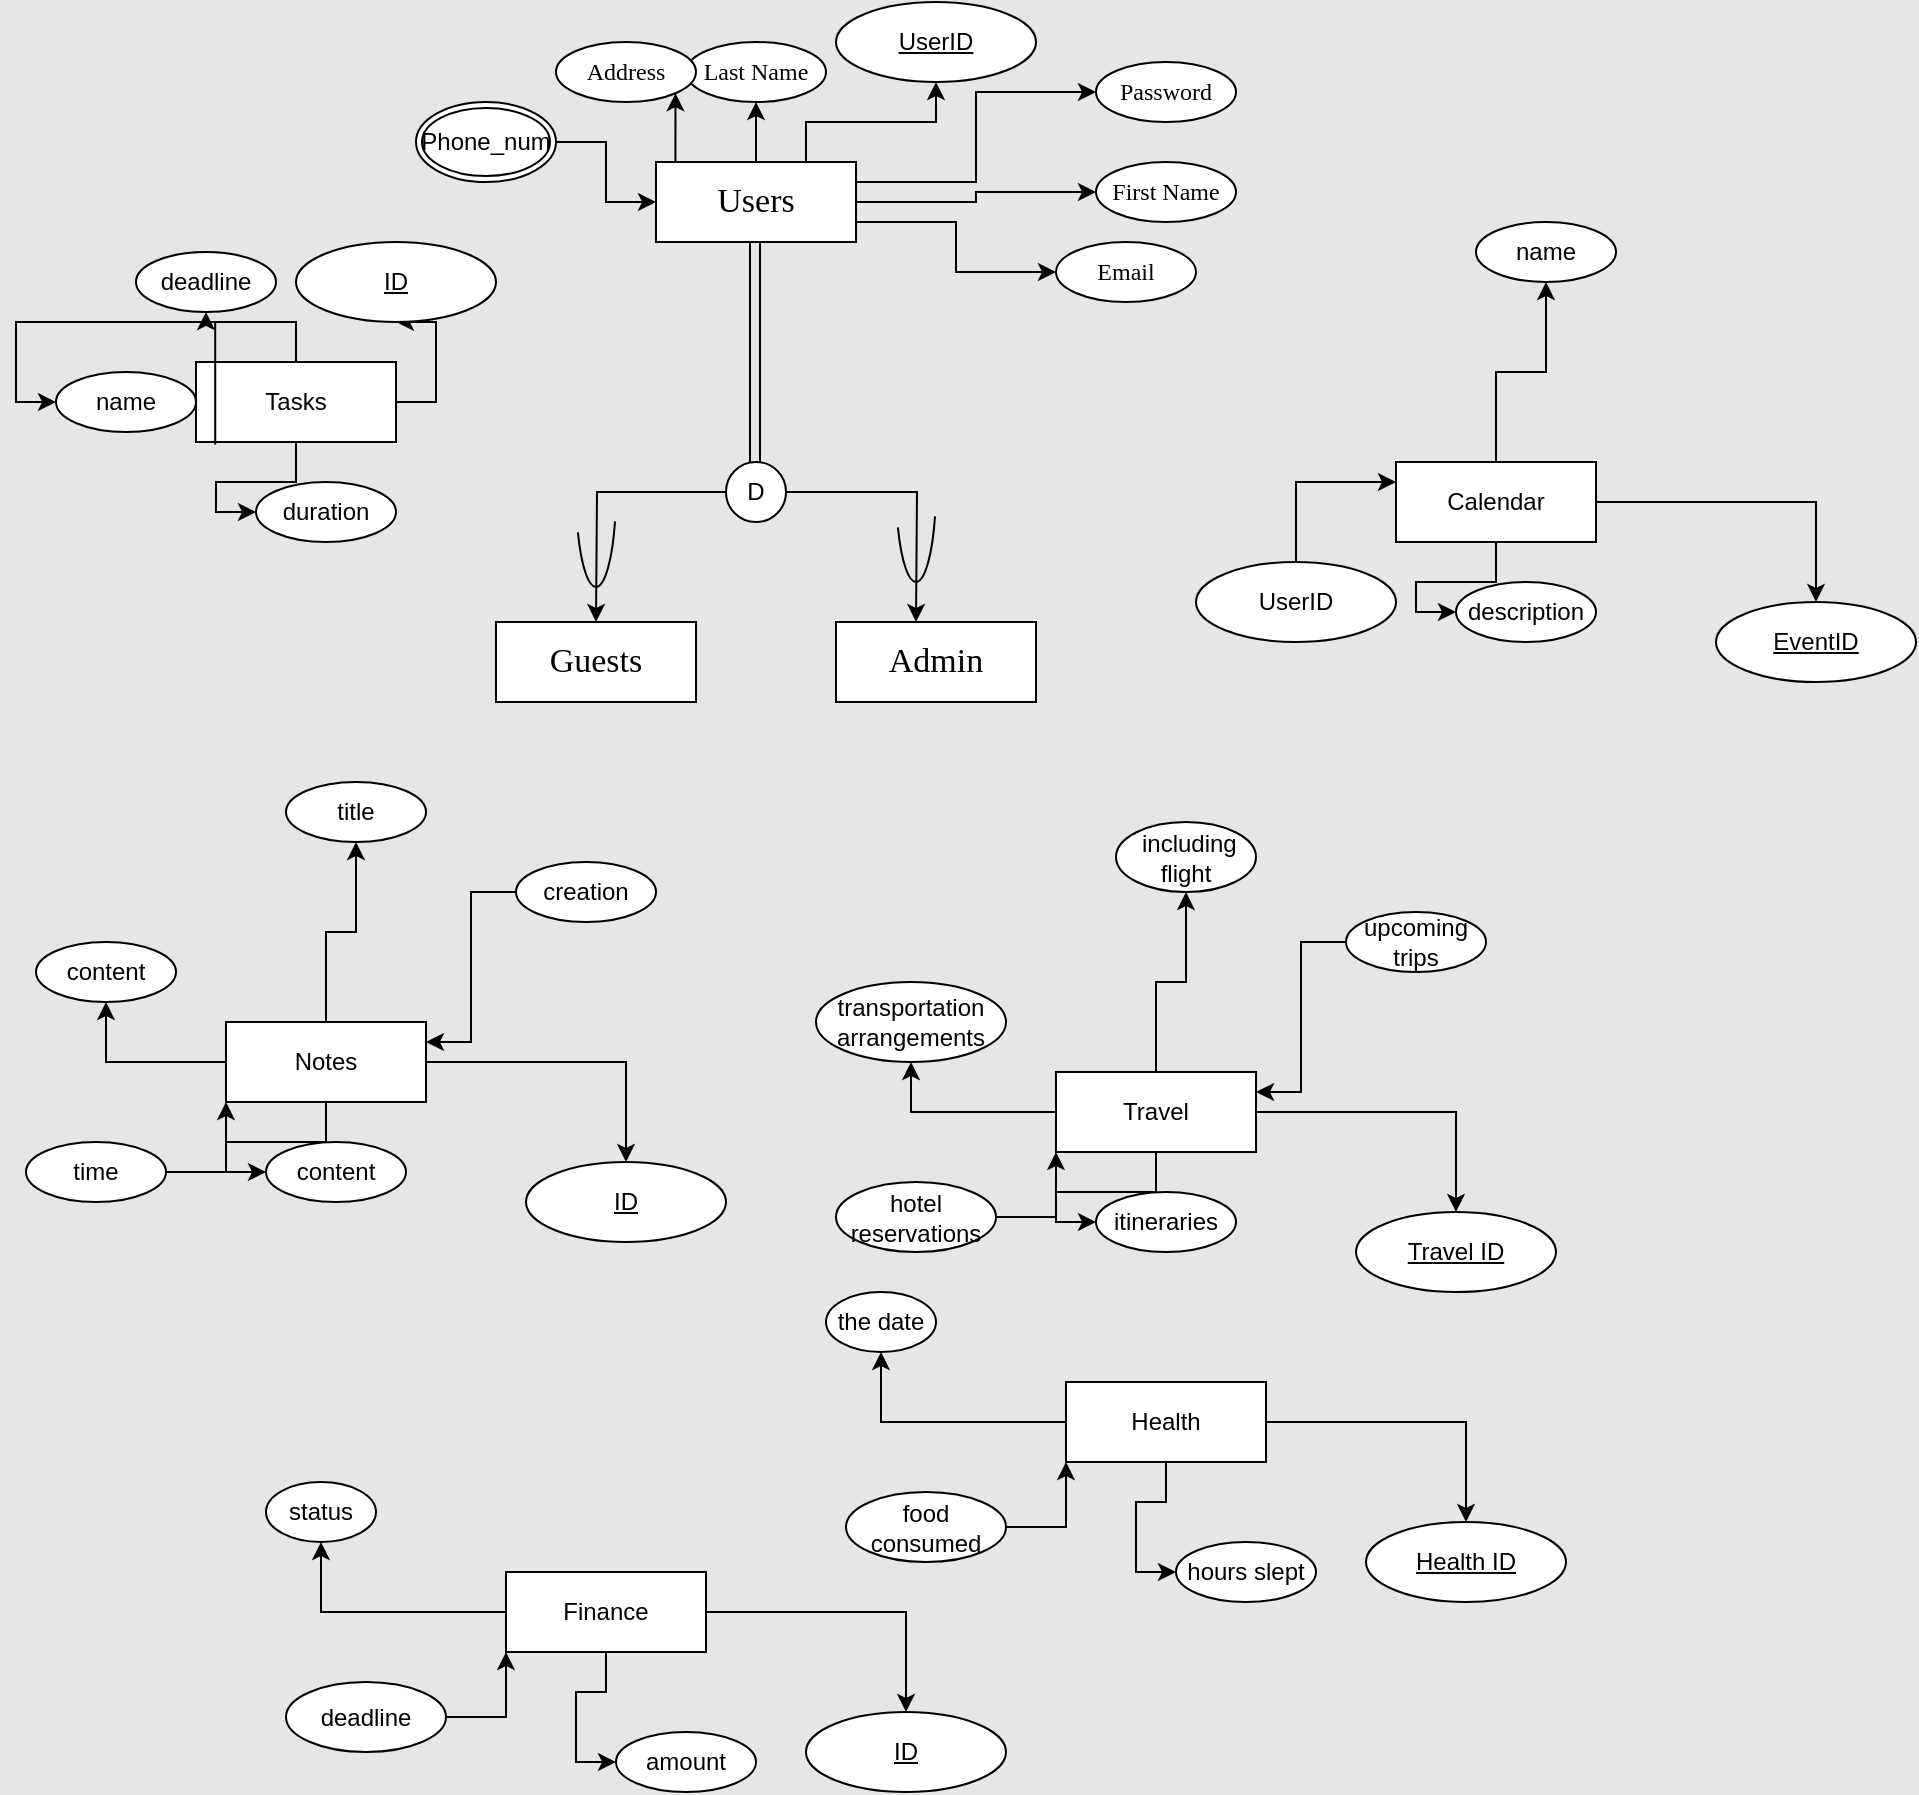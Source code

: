 <mxfile version="22.0.4" type="github">
  <diagram id="R2lEEEUBdFMjLlhIrx00" name="Page-1">
    <mxGraphModel dx="1050" dy="517" grid="1" gridSize="10" guides="1" tooltips="1" connect="1" arrows="1" fold="1" page="1" pageScale="1" pageWidth="850" pageHeight="1100" background="#E6E6E6" math="0" shadow="0" extFonts="Permanent Marker^https://fonts.googleapis.com/css?family=Permanent+Marker">
      <root>
        <mxCell id="0" />
        <mxCell id="1" parent="0" />
        <mxCell id="k20p0TnACm333v0Y0WnK-19" style="edgeStyle=orthogonalEdgeStyle;rounded=0;orthogonalLoop=1;jettySize=auto;html=1;" edge="1" parent="1" source="k20p0TnACm333v0Y0WnK-1" target="k20p0TnACm333v0Y0WnK-20">
          <mxGeometry relative="1" as="geometry">
            <mxPoint x="500" y="110" as="targetPoint" />
          </mxGeometry>
        </mxCell>
        <mxCell id="k20p0TnACm333v0Y0WnK-22" style="edgeStyle=orthogonalEdgeStyle;rounded=0;orthogonalLoop=1;jettySize=auto;html=1;entryX=0.5;entryY=1;entryDx=0;entryDy=0;" edge="1" parent="1" source="k20p0TnACm333v0Y0WnK-1" target="k20p0TnACm333v0Y0WnK-21">
          <mxGeometry relative="1" as="geometry" />
        </mxCell>
        <mxCell id="k20p0TnACm333v0Y0WnK-24" style="edgeStyle=orthogonalEdgeStyle;rounded=0;orthogonalLoop=1;jettySize=auto;html=1;exitX=0.25;exitY=0;exitDx=0;exitDy=0;entryX=1;entryY=1;entryDx=0;entryDy=0;" edge="1" parent="1" source="k20p0TnACm333v0Y0WnK-1" target="k20p0TnACm333v0Y0WnK-23">
          <mxGeometry relative="1" as="geometry" />
        </mxCell>
        <mxCell id="k20p0TnACm333v0Y0WnK-27" style="edgeStyle=orthogonalEdgeStyle;rounded=0;orthogonalLoop=1;jettySize=auto;html=1;exitX=1;exitY=0.75;exitDx=0;exitDy=0;entryX=0;entryY=0.5;entryDx=0;entryDy=0;" edge="1" parent="1" source="k20p0TnACm333v0Y0WnK-1" target="k20p0TnACm333v0Y0WnK-26">
          <mxGeometry relative="1" as="geometry" />
        </mxCell>
        <mxCell id="k20p0TnACm333v0Y0WnK-28" style="edgeStyle=orthogonalEdgeStyle;rounded=0;orthogonalLoop=1;jettySize=auto;html=1;exitX=1;exitY=0.25;exitDx=0;exitDy=0;entryX=0;entryY=0.5;entryDx=0;entryDy=0;" edge="1" parent="1" source="k20p0TnACm333v0Y0WnK-1" target="k20p0TnACm333v0Y0WnK-25">
          <mxGeometry relative="1" as="geometry" />
        </mxCell>
        <mxCell id="k20p0TnACm333v0Y0WnK-31" style="edgeStyle=orthogonalEdgeStyle;rounded=0;orthogonalLoop=1;jettySize=auto;html=1;exitX=0.75;exitY=0;exitDx=0;exitDy=0;" edge="1" parent="1" source="k20p0TnACm333v0Y0WnK-1" target="k20p0TnACm333v0Y0WnK-32">
          <mxGeometry relative="1" as="geometry">
            <mxPoint x="460" y="50" as="targetPoint" />
          </mxGeometry>
        </mxCell>
        <mxCell id="k20p0TnACm333v0Y0WnK-1" value="&lt;p&gt;&lt;font style=&quot;font-size: 17px;&quot; face=&quot;Georgia&quot;&gt;Users&lt;/font&gt;&lt;/p&gt;" style="whiteSpace=wrap;html=1;align=center;fillColor=#FFFFFF;" vertex="1" parent="1">
          <mxGeometry x="340" y="90" width="100" height="40" as="geometry" />
        </mxCell>
        <mxCell id="k20p0TnACm333v0Y0WnK-10" style="edgeStyle=orthogonalEdgeStyle;rounded=0;orthogonalLoop=1;jettySize=auto;html=1;" edge="1" parent="1" source="k20p0TnACm333v0Y0WnK-4">
          <mxGeometry relative="1" as="geometry">
            <mxPoint x="470" y="320" as="targetPoint" />
          </mxGeometry>
        </mxCell>
        <mxCell id="k20p0TnACm333v0Y0WnK-11" style="edgeStyle=orthogonalEdgeStyle;rounded=0;orthogonalLoop=1;jettySize=auto;html=1;exitX=0;exitY=0.5;exitDx=0;exitDy=0;" edge="1" parent="1" source="k20p0TnACm333v0Y0WnK-4">
          <mxGeometry relative="1" as="geometry">
            <mxPoint x="310" y="320" as="targetPoint" />
          </mxGeometry>
        </mxCell>
        <mxCell id="k20p0TnACm333v0Y0WnK-4" value="D" style="ellipse;whiteSpace=wrap;html=1;aspect=fixed;" vertex="1" parent="1">
          <mxGeometry x="375" y="240" width="30" height="30" as="geometry" />
        </mxCell>
        <mxCell id="k20p0TnACm333v0Y0WnK-5" value="" style="shape=link;html=1;rounded=0;width=5;" edge="1" parent="1">
          <mxGeometry width="100" relative="1" as="geometry">
            <mxPoint x="389.5" y="130" as="sourcePoint" />
            <mxPoint x="389.5" y="240" as="targetPoint" />
          </mxGeometry>
        </mxCell>
        <mxCell id="k20p0TnACm333v0Y0WnK-12" value="" style="verticalLabelPosition=bottom;verticalAlign=top;html=1;shape=mxgraph.basic.arc;startAngle=0.3;endAngle=0.68;" vertex="1" parent="1">
          <mxGeometry x="460" y="205" width="20" height="95" as="geometry" />
        </mxCell>
        <mxCell id="k20p0TnACm333v0Y0WnK-15" value="" style="verticalLabelPosition=bottom;verticalAlign=top;html=1;shape=mxgraph.basic.arc;startAngle=0.3;endAngle=0.68;" vertex="1" parent="1">
          <mxGeometry x="300" y="207.5" width="20" height="95" as="geometry" />
        </mxCell>
        <mxCell id="k20p0TnACm333v0Y0WnK-17" value="&lt;p&gt;&lt;font style=&quot;font-size: 17px;&quot; face=&quot;Georgia&quot;&gt;Guests&lt;/font&gt;&lt;/p&gt;" style="whiteSpace=wrap;html=1;align=center;fillColor=#FFFFFF;" vertex="1" parent="1">
          <mxGeometry x="260" y="320" width="100" height="40" as="geometry" />
        </mxCell>
        <mxCell id="k20p0TnACm333v0Y0WnK-18" value="&lt;p&gt;&lt;font style=&quot;font-size: 17px;&quot; face=&quot;Georgia&quot;&gt;Admin&lt;/font&gt;&lt;/p&gt;" style="whiteSpace=wrap;html=1;align=center;fillColor=#FFFFFF;" vertex="1" parent="1">
          <mxGeometry x="430" y="320" width="100" height="40" as="geometry" />
        </mxCell>
        <mxCell id="k20p0TnACm333v0Y0WnK-20" value="&lt;font face=&quot;Times New Roman&quot;&gt;First Name&lt;/font&gt;" style="ellipse;whiteSpace=wrap;html=1;align=center;" vertex="1" parent="1">
          <mxGeometry x="560" y="90" width="70" height="30" as="geometry" />
        </mxCell>
        <mxCell id="k20p0TnACm333v0Y0WnK-21" value="&lt;font face=&quot;Times New Roman&quot;&gt;Last Name&lt;/font&gt;" style="ellipse;whiteSpace=wrap;html=1;align=center;" vertex="1" parent="1">
          <mxGeometry x="355" y="30" width="70" height="30" as="geometry" />
        </mxCell>
        <mxCell id="k20p0TnACm333v0Y0WnK-23" value="&lt;font face=&quot;Times New Roman&quot;&gt;Address&lt;/font&gt;" style="ellipse;whiteSpace=wrap;html=1;align=center;" vertex="1" parent="1">
          <mxGeometry x="290" y="30" width="70" height="30" as="geometry" />
        </mxCell>
        <mxCell id="k20p0TnACm333v0Y0WnK-25" value="&lt;font face=&quot;Times New Roman&quot;&gt;Password&lt;/font&gt;" style="ellipse;whiteSpace=wrap;html=1;align=center;" vertex="1" parent="1">
          <mxGeometry x="560" y="40" width="70" height="30" as="geometry" />
        </mxCell>
        <mxCell id="k20p0TnACm333v0Y0WnK-26" value="&lt;font face=&quot;Times New Roman&quot;&gt;Email&lt;/font&gt;" style="ellipse;whiteSpace=wrap;html=1;align=center;" vertex="1" parent="1">
          <mxGeometry x="540" y="130" width="70" height="30" as="geometry" />
        </mxCell>
        <mxCell id="k20p0TnACm333v0Y0WnK-30" style="edgeStyle=orthogonalEdgeStyle;rounded=0;orthogonalLoop=1;jettySize=auto;html=1;exitX=1;exitY=0.5;exitDx=0;exitDy=0;" edge="1" parent="1" source="k20p0TnACm333v0Y0WnK-29" target="k20p0TnACm333v0Y0WnK-1">
          <mxGeometry relative="1" as="geometry" />
        </mxCell>
        <mxCell id="k20p0TnACm333v0Y0WnK-29" value="Phone_num" style="ellipse;shape=doubleEllipse;margin=3;whiteSpace=wrap;html=1;align=center;" vertex="1" parent="1">
          <mxGeometry x="220" y="60" width="70" height="40" as="geometry" />
        </mxCell>
        <mxCell id="k20p0TnACm333v0Y0WnK-32" value="UserID " style="ellipse;whiteSpace=wrap;html=1;align=center;fontStyle=4;" vertex="1" parent="1">
          <mxGeometry x="430" y="10" width="100" height="40" as="geometry" />
        </mxCell>
        <mxCell id="k20p0TnACm333v0Y0WnK-33" value="&lt;p style=&quot;line-height: 240%;&quot;&gt;Tasks&lt;br&gt;&lt;/p&gt;" style="whiteSpace=wrap;html=1;align=center;fillColor=#FFFFFF;" vertex="1" parent="1">
          <mxGeometry x="110" y="190" width="100" height="40" as="geometry" />
        </mxCell>
        <mxCell id="k20p0TnACm333v0Y0WnK-36" style="edgeStyle=orthogonalEdgeStyle;rounded=0;orthogonalLoop=1;jettySize=auto;html=1;exitX=1;exitY=0.5;exitDx=0;exitDy=0;" edge="1" parent="1" target="k20p0TnACm333v0Y0WnK-37" source="k20p0TnACm333v0Y0WnK-33">
          <mxGeometry relative="1" as="geometry">
            <mxPoint x="275" y="190" as="targetPoint" />
            <mxPoint x="230" y="230" as="sourcePoint" />
          </mxGeometry>
        </mxCell>
        <mxCell id="k20p0TnACm333v0Y0WnK-37" value="ID " style="ellipse;whiteSpace=wrap;html=1;align=center;fontStyle=4;" vertex="1" parent="1">
          <mxGeometry x="160" y="130" width="100" height="40" as="geometry" />
        </mxCell>
        <mxCell id="k20p0TnACm333v0Y0WnK-38" style="edgeStyle=orthogonalEdgeStyle;rounded=0;orthogonalLoop=1;jettySize=auto;html=1;" edge="1" parent="1" target="k20p0TnACm333v0Y0WnK-41" source="k20p0TnACm333v0Y0WnK-33">
          <mxGeometry relative="1" as="geometry">
            <mxPoint x="-10" y="130" as="targetPoint" />
            <mxPoint x="105" y="260" as="sourcePoint" />
          </mxGeometry>
        </mxCell>
        <mxCell id="k20p0TnACm333v0Y0WnK-39" style="edgeStyle=orthogonalEdgeStyle;rounded=0;orthogonalLoop=1;jettySize=auto;html=1;entryX=0;entryY=0.5;entryDx=0;entryDy=0;" edge="1" parent="1" target="k20p0TnACm333v0Y0WnK-43" source="k20p0TnACm333v0Y0WnK-33">
          <mxGeometry relative="1" as="geometry">
            <mxPoint x="80" y="220" as="sourcePoint" />
          </mxGeometry>
        </mxCell>
        <mxCell id="k20p0TnACm333v0Y0WnK-40" style="edgeStyle=orthogonalEdgeStyle;rounded=0;orthogonalLoop=1;jettySize=auto;html=1;entryX=0;entryY=0.5;entryDx=0;entryDy=0;exitX=0.096;exitY=1.03;exitDx=0;exitDy=0;exitPerimeter=0;" edge="1" parent="1" target="k20p0TnACm333v0Y0WnK-42" source="k20p0TnACm333v0Y0WnK-33">
          <mxGeometry relative="1" as="geometry">
            <mxPoint x="30" y="240" as="sourcePoint" />
          </mxGeometry>
        </mxCell>
        <mxCell id="k20p0TnACm333v0Y0WnK-41" value="deadline" style="ellipse;whiteSpace=wrap;html=1;align=center;" vertex="1" parent="1">
          <mxGeometry x="80" y="135" width="70" height="30" as="geometry" />
        </mxCell>
        <mxCell id="k20p0TnACm333v0Y0WnK-42" value="name" style="ellipse;whiteSpace=wrap;html=1;align=center;" vertex="1" parent="1">
          <mxGeometry x="40" y="195" width="70" height="30" as="geometry" />
        </mxCell>
        <mxCell id="k20p0TnACm333v0Y0WnK-43" value="duration" style="ellipse;whiteSpace=wrap;html=1;align=center;" vertex="1" parent="1">
          <mxGeometry x="140" y="250" width="70" height="30" as="geometry" />
        </mxCell>
        <mxCell id="k20p0TnACm333v0Y0WnK-44" value="&lt;p style=&quot;line-height: 240%;&quot;&gt;Calendar&lt;br&gt;&lt;/p&gt;" style="whiteSpace=wrap;html=1;align=center;fillColor=#FFFFFF;" vertex="1" parent="1">
          <mxGeometry x="710" y="240" width="100" height="40" as="geometry" />
        </mxCell>
        <mxCell id="k20p0TnACm333v0Y0WnK-45" style="edgeStyle=orthogonalEdgeStyle;rounded=0;orthogonalLoop=1;jettySize=auto;html=1;exitX=1;exitY=0.5;exitDx=0;exitDy=0;" edge="1" parent="1" source="k20p0TnACm333v0Y0WnK-44" target="k20p0TnACm333v0Y0WnK-46">
          <mxGeometry relative="1" as="geometry">
            <mxPoint x="875" y="240" as="targetPoint" />
            <mxPoint x="830" y="280" as="sourcePoint" />
          </mxGeometry>
        </mxCell>
        <mxCell id="k20p0TnACm333v0Y0WnK-46" value="EventID" style="ellipse;whiteSpace=wrap;html=1;align=center;fontStyle=4;" vertex="1" parent="1">
          <mxGeometry x="870" y="310" width="100" height="40" as="geometry" />
        </mxCell>
        <mxCell id="k20p0TnACm333v0Y0WnK-47" style="edgeStyle=orthogonalEdgeStyle;rounded=0;orthogonalLoop=1;jettySize=auto;html=1;" edge="1" parent="1" source="k20p0TnACm333v0Y0WnK-44" target="k20p0TnACm333v0Y0WnK-50">
          <mxGeometry relative="1" as="geometry">
            <mxPoint x="590" y="180" as="targetPoint" />
            <mxPoint x="705" y="310" as="sourcePoint" />
          </mxGeometry>
        </mxCell>
        <mxCell id="k20p0TnACm333v0Y0WnK-48" style="edgeStyle=orthogonalEdgeStyle;rounded=0;orthogonalLoop=1;jettySize=auto;html=1;entryX=0;entryY=0.5;entryDx=0;entryDy=0;" edge="1" parent="1" source="k20p0TnACm333v0Y0WnK-44" target="k20p0TnACm333v0Y0WnK-52">
          <mxGeometry relative="1" as="geometry">
            <mxPoint x="680" y="270" as="sourcePoint" />
          </mxGeometry>
        </mxCell>
        <mxCell id="k20p0TnACm333v0Y0WnK-50" value="name" style="ellipse;whiteSpace=wrap;html=1;align=center;" vertex="1" parent="1">
          <mxGeometry x="750" y="120" width="70" height="30" as="geometry" />
        </mxCell>
        <mxCell id="k20p0TnACm333v0Y0WnK-52" value="description" style="ellipse;whiteSpace=wrap;html=1;align=center;" vertex="1" parent="1">
          <mxGeometry x="740" y="300" width="70" height="30" as="geometry" />
        </mxCell>
        <mxCell id="k20p0TnACm333v0Y0WnK-66" style="edgeStyle=orthogonalEdgeStyle;rounded=0;orthogonalLoop=1;jettySize=auto;html=1;entryX=0.5;entryY=1;entryDx=0;entryDy=0;" edge="1" parent="1" source="k20p0TnACm333v0Y0WnK-58" target="k20p0TnACm333v0Y0WnK-65">
          <mxGeometry relative="1" as="geometry">
            <mxPoint x="75" y="535" as="targetPoint" />
          </mxGeometry>
        </mxCell>
        <mxCell id="k20p0TnACm333v0Y0WnK-58" value="&lt;p style=&quot;line-height: 240%;&quot;&gt;Notes&lt;br&gt;&lt;/p&gt;" style="whiteSpace=wrap;html=1;align=center;fillColor=#FFFFFF;" vertex="1" parent="1">
          <mxGeometry x="125" y="520" width="100" height="40" as="geometry" />
        </mxCell>
        <mxCell id="k20p0TnACm333v0Y0WnK-59" style="edgeStyle=orthogonalEdgeStyle;rounded=0;orthogonalLoop=1;jettySize=auto;html=1;exitX=1;exitY=0.5;exitDx=0;exitDy=0;" edge="1" parent="1" source="k20p0TnACm333v0Y0WnK-58" target="k20p0TnACm333v0Y0WnK-60">
          <mxGeometry relative="1" as="geometry">
            <mxPoint x="280" y="520" as="targetPoint" />
            <mxPoint x="235" y="560" as="sourcePoint" />
          </mxGeometry>
        </mxCell>
        <mxCell id="k20p0TnACm333v0Y0WnK-60" value="ID" style="ellipse;whiteSpace=wrap;html=1;align=center;fontStyle=4;" vertex="1" parent="1">
          <mxGeometry x="275" y="590" width="100" height="40" as="geometry" />
        </mxCell>
        <mxCell id="k20p0TnACm333v0Y0WnK-61" style="edgeStyle=orthogonalEdgeStyle;rounded=0;orthogonalLoop=1;jettySize=auto;html=1;" edge="1" parent="1" source="k20p0TnACm333v0Y0WnK-58" target="k20p0TnACm333v0Y0WnK-63">
          <mxGeometry relative="1" as="geometry">
            <mxPoint x="-5" y="460" as="targetPoint" />
            <mxPoint x="110" y="590" as="sourcePoint" />
          </mxGeometry>
        </mxCell>
        <mxCell id="k20p0TnACm333v0Y0WnK-62" style="edgeStyle=orthogonalEdgeStyle;rounded=0;orthogonalLoop=1;jettySize=auto;html=1;entryX=0;entryY=0.5;entryDx=0;entryDy=0;" edge="1" parent="1" source="k20p0TnACm333v0Y0WnK-58" target="k20p0TnACm333v0Y0WnK-64">
          <mxGeometry relative="1" as="geometry">
            <mxPoint x="85" y="550" as="sourcePoint" />
          </mxGeometry>
        </mxCell>
        <mxCell id="k20p0TnACm333v0Y0WnK-63" value="title" style="ellipse;whiteSpace=wrap;html=1;align=center;" vertex="1" parent="1">
          <mxGeometry x="155" y="400" width="70" height="30" as="geometry" />
        </mxCell>
        <mxCell id="k20p0TnACm333v0Y0WnK-64" value="content" style="ellipse;whiteSpace=wrap;html=1;align=center;" vertex="1" parent="1">
          <mxGeometry x="145" y="580" width="70" height="30" as="geometry" />
        </mxCell>
        <mxCell id="k20p0TnACm333v0Y0WnK-65" value="content" style="ellipse;whiteSpace=wrap;html=1;align=center;" vertex="1" parent="1">
          <mxGeometry x="30" y="480" width="70" height="30" as="geometry" />
        </mxCell>
        <mxCell id="k20p0TnACm333v0Y0WnK-68" style="edgeStyle=orthogonalEdgeStyle;rounded=0;orthogonalLoop=1;jettySize=auto;html=1;entryX=1;entryY=0.25;entryDx=0;entryDy=0;" edge="1" parent="1" source="k20p0TnACm333v0Y0WnK-67" target="k20p0TnACm333v0Y0WnK-58">
          <mxGeometry relative="1" as="geometry" />
        </mxCell>
        <mxCell id="k20p0TnACm333v0Y0WnK-67" value="creation" style="ellipse;whiteSpace=wrap;html=1;align=center;" vertex="1" parent="1">
          <mxGeometry x="270" y="440" width="70" height="30" as="geometry" />
        </mxCell>
        <mxCell id="k20p0TnACm333v0Y0WnK-71" style="edgeStyle=orthogonalEdgeStyle;rounded=0;orthogonalLoop=1;jettySize=auto;html=1;exitX=1;exitY=0.5;exitDx=0;exitDy=0;entryX=0;entryY=1;entryDx=0;entryDy=0;" edge="1" parent="1" source="k20p0TnACm333v0Y0WnK-69" target="k20p0TnACm333v0Y0WnK-58">
          <mxGeometry relative="1" as="geometry" />
        </mxCell>
        <mxCell id="k20p0TnACm333v0Y0WnK-69" value="time" style="ellipse;whiteSpace=wrap;html=1;align=center;" vertex="1" parent="1">
          <mxGeometry x="25" y="580" width="70" height="30" as="geometry" />
        </mxCell>
        <mxCell id="k20p0TnACm333v0Y0WnK-74" style="edgeStyle=orthogonalEdgeStyle;rounded=0;orthogonalLoop=1;jettySize=auto;html=1;entryX=0.5;entryY=1;entryDx=0;entryDy=0;" edge="1" parent="1" source="k20p0TnACm333v0Y0WnK-75" target="k20p0TnACm333v0Y0WnK-82">
          <mxGeometry relative="1" as="geometry">
            <mxPoint x="490" y="560" as="targetPoint" />
          </mxGeometry>
        </mxCell>
        <mxCell id="k20p0TnACm333v0Y0WnK-75" value="&lt;p style=&quot;line-height: 240%;&quot;&gt;Travel&lt;br&gt;&lt;/p&gt;" style="whiteSpace=wrap;html=1;align=center;fillColor=#FFFFFF;" vertex="1" parent="1">
          <mxGeometry x="540" y="545" width="100" height="40" as="geometry" />
        </mxCell>
        <mxCell id="k20p0TnACm333v0Y0WnK-76" style="edgeStyle=orthogonalEdgeStyle;rounded=0;orthogonalLoop=1;jettySize=auto;html=1;exitX=1;exitY=0.5;exitDx=0;exitDy=0;" edge="1" parent="1" source="k20p0TnACm333v0Y0WnK-75" target="k20p0TnACm333v0Y0WnK-77">
          <mxGeometry relative="1" as="geometry">
            <mxPoint x="695" y="545" as="targetPoint" />
            <mxPoint x="650" y="585" as="sourcePoint" />
          </mxGeometry>
        </mxCell>
        <mxCell id="k20p0TnACm333v0Y0WnK-77" value="Travel ID" style="ellipse;whiteSpace=wrap;html=1;align=center;fontStyle=4;" vertex="1" parent="1">
          <mxGeometry x="690" y="615" width="100" height="40" as="geometry" />
        </mxCell>
        <mxCell id="k20p0TnACm333v0Y0WnK-78" style="edgeStyle=orthogonalEdgeStyle;rounded=0;orthogonalLoop=1;jettySize=auto;html=1;" edge="1" parent="1" source="k20p0TnACm333v0Y0WnK-75" target="k20p0TnACm333v0Y0WnK-80">
          <mxGeometry relative="1" as="geometry">
            <mxPoint x="410" y="485" as="targetPoint" />
            <mxPoint x="525" y="615" as="sourcePoint" />
          </mxGeometry>
        </mxCell>
        <mxCell id="k20p0TnACm333v0Y0WnK-79" style="edgeStyle=orthogonalEdgeStyle;rounded=0;orthogonalLoop=1;jettySize=auto;html=1;entryX=0;entryY=0.5;entryDx=0;entryDy=0;" edge="1" parent="1" source="k20p0TnACm333v0Y0WnK-75" target="k20p0TnACm333v0Y0WnK-81">
          <mxGeometry relative="1" as="geometry">
            <mxPoint x="500" y="575" as="sourcePoint" />
          </mxGeometry>
        </mxCell>
        <mxCell id="k20p0TnACm333v0Y0WnK-80" value="&amp;nbsp;including flight" style="ellipse;whiteSpace=wrap;html=1;align=center;" vertex="1" parent="1">
          <mxGeometry x="570" y="420" width="70" height="35" as="geometry" />
        </mxCell>
        <mxCell id="k20p0TnACm333v0Y0WnK-81" value="itineraries" style="ellipse;whiteSpace=wrap;html=1;align=center;" vertex="1" parent="1">
          <mxGeometry x="560" y="605" width="70" height="30" as="geometry" />
        </mxCell>
        <mxCell id="k20p0TnACm333v0Y0WnK-82" value="transportation&lt;br/&gt;arrangements" style="ellipse;whiteSpace=wrap;html=1;align=center;" vertex="1" parent="1">
          <mxGeometry x="420" y="500" width="95" height="40" as="geometry" />
        </mxCell>
        <mxCell id="k20p0TnACm333v0Y0WnK-83" style="edgeStyle=orthogonalEdgeStyle;rounded=0;orthogonalLoop=1;jettySize=auto;html=1;entryX=1;entryY=0.25;entryDx=0;entryDy=0;" edge="1" parent="1" source="k20p0TnACm333v0Y0WnK-84" target="k20p0TnACm333v0Y0WnK-75">
          <mxGeometry relative="1" as="geometry" />
        </mxCell>
        <mxCell id="k20p0TnACm333v0Y0WnK-84" value=" upcoming trips" style="ellipse;whiteSpace=wrap;html=1;align=center;" vertex="1" parent="1">
          <mxGeometry x="685" y="465" width="70" height="30" as="geometry" />
        </mxCell>
        <mxCell id="k20p0TnACm333v0Y0WnK-85" style="edgeStyle=orthogonalEdgeStyle;rounded=0;orthogonalLoop=1;jettySize=auto;html=1;exitX=1;exitY=0.5;exitDx=0;exitDy=0;entryX=0;entryY=1;entryDx=0;entryDy=0;" edge="1" parent="1" source="k20p0TnACm333v0Y0WnK-86" target="k20p0TnACm333v0Y0WnK-75">
          <mxGeometry relative="1" as="geometry" />
        </mxCell>
        <mxCell id="k20p0TnACm333v0Y0WnK-86" value="hotel reservations" style="ellipse;whiteSpace=wrap;html=1;align=center;" vertex="1" parent="1">
          <mxGeometry x="430" y="600" width="80" height="35" as="geometry" />
        </mxCell>
        <mxCell id="k20p0TnACm333v0Y0WnK-87" style="edgeStyle=orthogonalEdgeStyle;rounded=0;orthogonalLoop=1;jettySize=auto;html=1;entryX=0.5;entryY=1;entryDx=0;entryDy=0;" edge="1" parent="1" source="k20p0TnACm333v0Y0WnK-88" target="k20p0TnACm333v0Y0WnK-95">
          <mxGeometry relative="1" as="geometry">
            <mxPoint x="215" y="810" as="targetPoint" />
          </mxGeometry>
        </mxCell>
        <mxCell id="k20p0TnACm333v0Y0WnK-88" value="&lt;p style=&quot;line-height: 240%;&quot;&gt;Finance&lt;br&gt;&lt;/p&gt;" style="whiteSpace=wrap;html=1;align=center;fillColor=#FFFFFF;" vertex="1" parent="1">
          <mxGeometry x="265" y="795" width="100" height="40" as="geometry" />
        </mxCell>
        <mxCell id="k20p0TnACm333v0Y0WnK-89" style="edgeStyle=orthogonalEdgeStyle;rounded=0;orthogonalLoop=1;jettySize=auto;html=1;exitX=1;exitY=0.5;exitDx=0;exitDy=0;" edge="1" parent="1" source="k20p0TnACm333v0Y0WnK-88" target="k20p0TnACm333v0Y0WnK-90">
          <mxGeometry relative="1" as="geometry">
            <mxPoint x="420" y="795" as="targetPoint" />
            <mxPoint x="375" y="835" as="sourcePoint" />
          </mxGeometry>
        </mxCell>
        <mxCell id="k20p0TnACm333v0Y0WnK-90" value="ID" style="ellipse;whiteSpace=wrap;html=1;align=center;fontStyle=4;" vertex="1" parent="1">
          <mxGeometry x="415" y="865" width="100" height="40" as="geometry" />
        </mxCell>
        <mxCell id="k20p0TnACm333v0Y0WnK-92" style="edgeStyle=orthogonalEdgeStyle;rounded=0;orthogonalLoop=1;jettySize=auto;html=1;entryX=0;entryY=0.5;entryDx=0;entryDy=0;" edge="1" parent="1" source="k20p0TnACm333v0Y0WnK-88" target="k20p0TnACm333v0Y0WnK-94">
          <mxGeometry relative="1" as="geometry">
            <mxPoint x="225" y="825" as="sourcePoint" />
          </mxGeometry>
        </mxCell>
        <mxCell id="k20p0TnACm333v0Y0WnK-94" value="amount" style="ellipse;whiteSpace=wrap;html=1;align=center;" vertex="1" parent="1">
          <mxGeometry x="320" y="875" width="70" height="30" as="geometry" />
        </mxCell>
        <mxCell id="k20p0TnACm333v0Y0WnK-95" value="status" style="ellipse;whiteSpace=wrap;html=1;align=center;" vertex="1" parent="1">
          <mxGeometry x="145" y="750" width="55" height="30" as="geometry" />
        </mxCell>
        <mxCell id="k20p0TnACm333v0Y0WnK-98" style="edgeStyle=orthogonalEdgeStyle;rounded=0;orthogonalLoop=1;jettySize=auto;html=1;exitX=1;exitY=0.5;exitDx=0;exitDy=0;entryX=0;entryY=1;entryDx=0;entryDy=0;" edge="1" parent="1" source="k20p0TnACm333v0Y0WnK-99" target="k20p0TnACm333v0Y0WnK-88">
          <mxGeometry relative="1" as="geometry" />
        </mxCell>
        <mxCell id="k20p0TnACm333v0Y0WnK-99" value="deadline" style="ellipse;whiteSpace=wrap;html=1;align=center;" vertex="1" parent="1">
          <mxGeometry x="155" y="850" width="80" height="35" as="geometry" />
        </mxCell>
        <mxCell id="k20p0TnACm333v0Y0WnK-118" style="edgeStyle=orthogonalEdgeStyle;rounded=0;orthogonalLoop=1;jettySize=auto;html=1;entryX=0.5;entryY=1;entryDx=0;entryDy=0;" edge="1" parent="1" source="k20p0TnACm333v0Y0WnK-119" target="k20p0TnACm333v0Y0WnK-124">
          <mxGeometry relative="1" as="geometry">
            <mxPoint x="495" y="715" as="targetPoint" />
          </mxGeometry>
        </mxCell>
        <mxCell id="k20p0TnACm333v0Y0WnK-119" value="&lt;p style=&quot;line-height: 240%;&quot;&gt;Health&lt;br&gt;&lt;/p&gt;" style="whiteSpace=wrap;html=1;align=center;fillColor=#FFFFFF;" vertex="1" parent="1">
          <mxGeometry x="545" y="700" width="100" height="40" as="geometry" />
        </mxCell>
        <mxCell id="k20p0TnACm333v0Y0WnK-120" style="edgeStyle=orthogonalEdgeStyle;rounded=0;orthogonalLoop=1;jettySize=auto;html=1;exitX=1;exitY=0.5;exitDx=0;exitDy=0;" edge="1" parent="1" source="k20p0TnACm333v0Y0WnK-119" target="k20p0TnACm333v0Y0WnK-121">
          <mxGeometry relative="1" as="geometry">
            <mxPoint x="700" y="700" as="targetPoint" />
            <mxPoint x="655" y="740" as="sourcePoint" />
          </mxGeometry>
        </mxCell>
        <mxCell id="k20p0TnACm333v0Y0WnK-121" value="Health ID" style="ellipse;whiteSpace=wrap;html=1;align=center;fontStyle=4;" vertex="1" parent="1">
          <mxGeometry x="695" y="770" width="100" height="40" as="geometry" />
        </mxCell>
        <mxCell id="k20p0TnACm333v0Y0WnK-122" style="edgeStyle=orthogonalEdgeStyle;rounded=0;orthogonalLoop=1;jettySize=auto;html=1;entryX=0;entryY=0.5;entryDx=0;entryDy=0;" edge="1" parent="1" source="k20p0TnACm333v0Y0WnK-119" target="k20p0TnACm333v0Y0WnK-123">
          <mxGeometry relative="1" as="geometry">
            <mxPoint x="505" y="730" as="sourcePoint" />
          </mxGeometry>
        </mxCell>
        <mxCell id="k20p0TnACm333v0Y0WnK-123" value="hours slept" style="ellipse;whiteSpace=wrap;html=1;align=center;" vertex="1" parent="1">
          <mxGeometry x="600" y="780" width="70" height="30" as="geometry" />
        </mxCell>
        <mxCell id="k20p0TnACm333v0Y0WnK-124" value="the date" style="ellipse;whiteSpace=wrap;html=1;align=center;" vertex="1" parent="1">
          <mxGeometry x="425" y="655" width="55" height="30" as="geometry" />
        </mxCell>
        <mxCell id="k20p0TnACm333v0Y0WnK-125" style="edgeStyle=orthogonalEdgeStyle;rounded=0;orthogonalLoop=1;jettySize=auto;html=1;exitX=1;exitY=0.5;exitDx=0;exitDy=0;entryX=0;entryY=1;entryDx=0;entryDy=0;" edge="1" parent="1" source="k20p0TnACm333v0Y0WnK-126" target="k20p0TnACm333v0Y0WnK-119">
          <mxGeometry relative="1" as="geometry" />
        </mxCell>
        <mxCell id="k20p0TnACm333v0Y0WnK-126" value="food consumed" style="ellipse;whiteSpace=wrap;html=1;align=center;" vertex="1" parent="1">
          <mxGeometry x="435" y="755" width="80" height="35" as="geometry" />
        </mxCell>
        <mxCell id="k20p0TnACm333v0Y0WnK-129" style="edgeStyle=orthogonalEdgeStyle;rounded=0;orthogonalLoop=1;jettySize=auto;html=1;entryX=0;entryY=0.25;entryDx=0;entryDy=0;" edge="1" parent="1" source="k20p0TnACm333v0Y0WnK-127" target="k20p0TnACm333v0Y0WnK-44">
          <mxGeometry relative="1" as="geometry">
            <mxPoint x="660" y="250" as="targetPoint" />
          </mxGeometry>
        </mxCell>
        <mxCell id="k20p0TnACm333v0Y0WnK-127" value="UserID" style="ellipse;whiteSpace=wrap;html=1;align=center;" vertex="1" parent="1">
          <mxGeometry x="610" y="290" width="100" height="40" as="geometry" />
        </mxCell>
      </root>
    </mxGraphModel>
  </diagram>
</mxfile>
